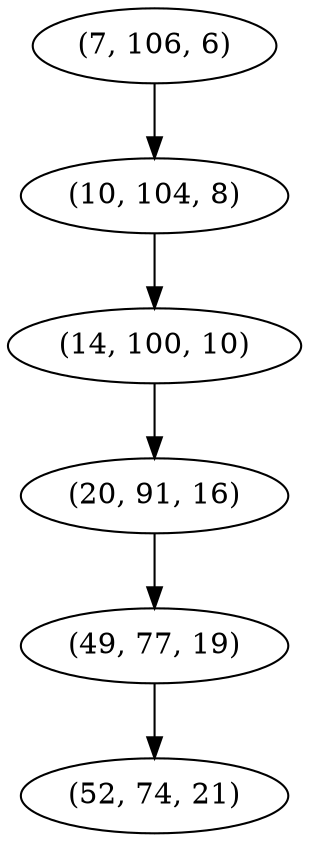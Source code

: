 digraph tree {
    "(7, 106, 6)";
    "(10, 104, 8)";
    "(14, 100, 10)";
    "(20, 91, 16)";
    "(49, 77, 19)";
    "(52, 74, 21)";
    "(7, 106, 6)" -> "(10, 104, 8)";
    "(10, 104, 8)" -> "(14, 100, 10)";
    "(14, 100, 10)" -> "(20, 91, 16)";
    "(20, 91, 16)" -> "(49, 77, 19)";
    "(49, 77, 19)" -> "(52, 74, 21)";
}
